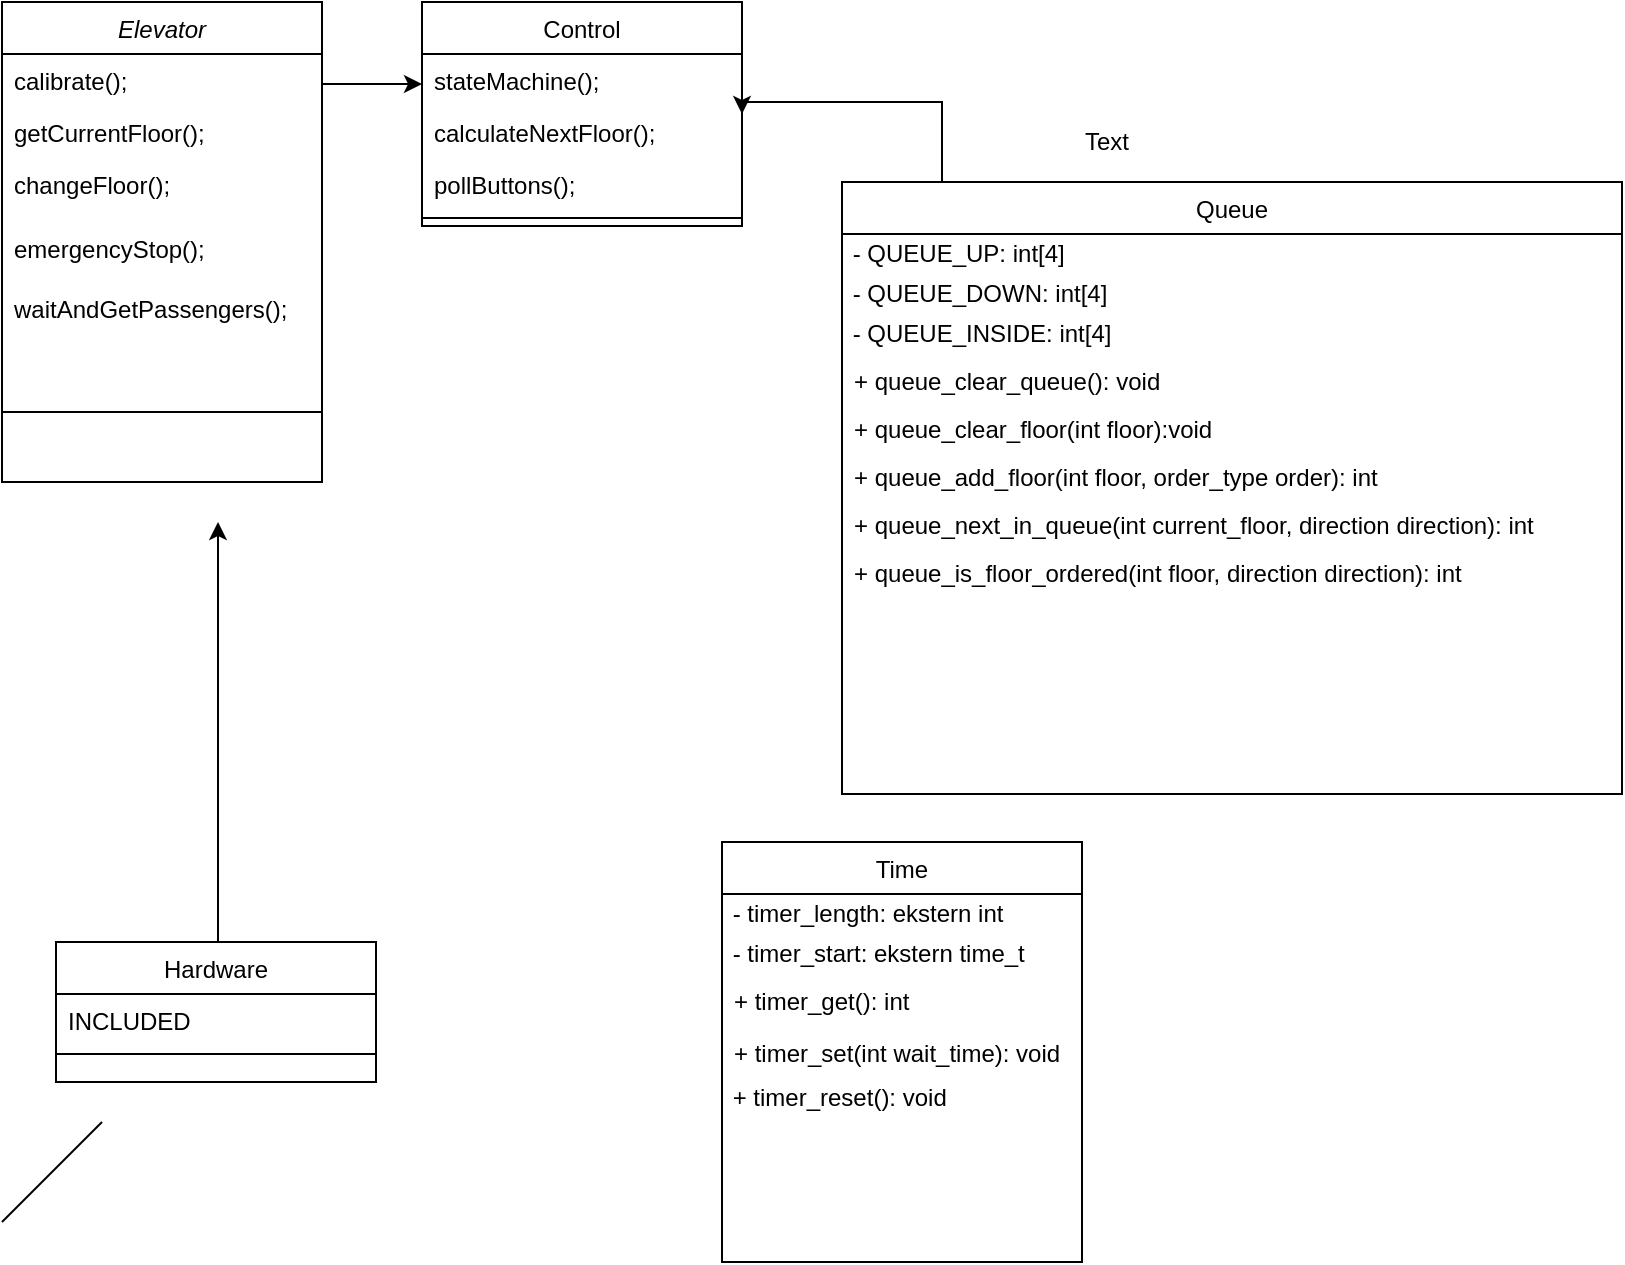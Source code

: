 <mxfile version="12.7.0" type="github"><diagram id="C5RBs43oDa-KdzZeNtuy" name="Page-1"><mxGraphModel dx="1357" dy="760" grid="1" gridSize="10" guides="1" tooltips="1" connect="1" arrows="1" fold="1" page="1" pageScale="1" pageWidth="827" pageHeight="1169" math="0" shadow="0"><root><mxCell id="WIyWlLk6GJQsqaUBKTNV-0"/><mxCell id="WIyWlLk6GJQsqaUBKTNV-1" parent="WIyWlLk6GJQsqaUBKTNV-0"/><mxCell id="zkfFHV4jXpPFQw0GAbJ--0" value="Elevator" style="swimlane;fontStyle=2;align=center;verticalAlign=top;childLayout=stackLayout;horizontal=1;startSize=26;horizontalStack=0;resizeParent=1;resizeLast=0;collapsible=1;marginBottom=0;rounded=0;shadow=0;strokeWidth=1;" parent="WIyWlLk6GJQsqaUBKTNV-1" vertex="1"><mxGeometry x="80" y="70" width="160" height="240" as="geometry"><mxRectangle x="230" y="140" width="160" height="26" as="alternateBounds"/></mxGeometry></mxCell><mxCell id="zkfFHV4jXpPFQw0GAbJ--1" value="calibrate();" style="text;align=left;verticalAlign=top;spacingLeft=4;spacingRight=4;overflow=hidden;rotatable=0;points=[[0,0.5],[1,0.5]];portConstraint=eastwest;" parent="zkfFHV4jXpPFQw0GAbJ--0" vertex="1"><mxGeometry y="26" width="160" height="26" as="geometry"/></mxCell><mxCell id="zkfFHV4jXpPFQw0GAbJ--2" value="getCurrentFloor();" style="text;align=left;verticalAlign=top;spacingLeft=4;spacingRight=4;overflow=hidden;rotatable=0;points=[[0,0.5],[1,0.5]];portConstraint=eastwest;rounded=0;shadow=0;html=0;" parent="zkfFHV4jXpPFQw0GAbJ--0" vertex="1"><mxGeometry y="52" width="160" height="26" as="geometry"/></mxCell><mxCell id="zkfFHV4jXpPFQw0GAbJ--3" value="changeFloor();" style="text;align=left;verticalAlign=top;spacingLeft=4;spacingRight=4;overflow=hidden;rotatable=0;points=[[0,0.5],[1,0.5]];portConstraint=eastwest;rounded=0;shadow=0;html=0;" parent="zkfFHV4jXpPFQw0GAbJ--0" vertex="1"><mxGeometry y="78" width="160" height="32" as="geometry"/></mxCell><mxCell id="SjGtisDeW7N0G9WsE-o0-8" value="emergencyStop();" style="text;align=left;verticalAlign=top;spacingLeft=4;spacingRight=4;overflow=hidden;rotatable=0;points=[[0,0.5],[1,0.5]];portConstraint=eastwest;rounded=0;shadow=0;html=0;" parent="zkfFHV4jXpPFQw0GAbJ--0" vertex="1"><mxGeometry y="110" width="160" height="30" as="geometry"/></mxCell><mxCell id="SjGtisDeW7N0G9WsE-o0-17" value="waitAndGetPassengers();" style="text;align=left;verticalAlign=top;spacingLeft=4;spacingRight=4;overflow=hidden;rotatable=0;points=[[0,0.5],[1,0.5]];portConstraint=eastwest;rounded=0;shadow=0;html=0;" parent="zkfFHV4jXpPFQw0GAbJ--0" vertex="1"><mxGeometry y="140" width="160" height="30" as="geometry"/></mxCell><mxCell id="zkfFHV4jXpPFQw0GAbJ--4" value="" style="line;html=1;strokeWidth=1;align=left;verticalAlign=middle;spacingTop=-1;spacingLeft=3;spacingRight=3;rotatable=0;labelPosition=right;points=[];portConstraint=eastwest;" parent="zkfFHV4jXpPFQw0GAbJ--0" vertex="1"><mxGeometry y="170" width="160" height="70" as="geometry"/></mxCell><mxCell id="zkfFHV4jXpPFQw0GAbJ--6" value="Time" style="swimlane;fontStyle=0;align=center;verticalAlign=top;childLayout=stackLayout;horizontal=1;startSize=26;horizontalStack=0;resizeParent=1;resizeLast=0;collapsible=1;marginBottom=0;rounded=0;shadow=0;strokeWidth=1;" parent="WIyWlLk6GJQsqaUBKTNV-1" vertex="1"><mxGeometry x="440" y="490" width="180" height="210" as="geometry"><mxRectangle x="130" y="380" width="160" height="26" as="alternateBounds"/></mxGeometry></mxCell><mxCell id="g6ttQI-eqe0pM0SI4gt3-10" value="&amp;nbsp;- timer_length: ekstern int" style="text;html=1;align=left;verticalAlign=middle;resizable=0;points=[];autosize=1;" vertex="1" parent="zkfFHV4jXpPFQw0GAbJ--6"><mxGeometry y="26" width="180" height="20" as="geometry"/></mxCell><mxCell id="g6ttQI-eqe0pM0SI4gt3-11" value="&amp;nbsp;- timer_start: ekstern time_t" style="text;html=1;align=left;verticalAlign=middle;resizable=0;points=[];autosize=1;" vertex="1" parent="zkfFHV4jXpPFQw0GAbJ--6"><mxGeometry y="46" width="180" height="20" as="geometry"/></mxCell><mxCell id="zkfFHV4jXpPFQw0GAbJ--7" value="+ timer_get(): int" style="text;align=left;verticalAlign=top;spacingLeft=4;spacingRight=4;overflow=hidden;rotatable=0;points=[[0,0.5],[1,0.5]];portConstraint=eastwest;" parent="zkfFHV4jXpPFQw0GAbJ--6" vertex="1"><mxGeometry y="66" width="180" height="26" as="geometry"/></mxCell><mxCell id="zkfFHV4jXpPFQw0GAbJ--8" value="+ timer_set(int wait_time): void&#10;" style="text;align=left;verticalAlign=top;spacingLeft=4;spacingRight=4;overflow=hidden;rotatable=0;points=[[0,0.5],[1,0.5]];portConstraint=eastwest;rounded=0;shadow=0;html=0;" parent="zkfFHV4jXpPFQw0GAbJ--6" vertex="1"><mxGeometry y="92" width="180" height="26" as="geometry"/></mxCell><mxCell id="g6ttQI-eqe0pM0SI4gt3-12" value="&amp;nbsp;+ timer_reset(): void" style="text;html=1;align=left;verticalAlign=middle;resizable=0;points=[];autosize=1;" vertex="1" parent="zkfFHV4jXpPFQw0GAbJ--6"><mxGeometry y="118" width="180" height="20" as="geometry"/></mxCell><mxCell id="SjGtisDeW7N0G9WsE-o0-10" style="edgeStyle=orthogonalEdgeStyle;rounded=0;orthogonalLoop=1;jettySize=auto;html=1;" parent="WIyWlLk6GJQsqaUBKTNV-1" edge="1"><mxGeometry relative="1" as="geometry"><mxPoint x="188" y="330" as="targetPoint"/><mxPoint x="188" y="540" as="sourcePoint"/></mxGeometry></mxCell><mxCell id="zkfFHV4jXpPFQw0GAbJ--13" value="Hardware" style="swimlane;fontStyle=0;align=center;verticalAlign=top;childLayout=stackLayout;horizontal=1;startSize=26;horizontalStack=0;resizeParent=1;resizeLast=0;collapsible=1;marginBottom=0;rounded=0;shadow=0;strokeWidth=1;" parent="WIyWlLk6GJQsqaUBKTNV-1" vertex="1"><mxGeometry x="107" y="540" width="160" height="70" as="geometry"><mxRectangle x="340" y="380" width="170" height="26" as="alternateBounds"/></mxGeometry></mxCell><mxCell id="zkfFHV4jXpPFQw0GAbJ--14" value="INCLUDED" style="text;align=left;verticalAlign=top;spacingLeft=4;spacingRight=4;overflow=hidden;rotatable=0;points=[[0,0.5],[1,0.5]];portConstraint=eastwest;" parent="zkfFHV4jXpPFQw0GAbJ--13" vertex="1"><mxGeometry y="26" width="160" height="26" as="geometry"/></mxCell><mxCell id="zkfFHV4jXpPFQw0GAbJ--15" value="" style="line;html=1;strokeWidth=1;align=left;verticalAlign=middle;spacingTop=-1;spacingLeft=3;spacingRight=3;rotatable=0;labelPosition=right;points=[];portConstraint=eastwest;" parent="zkfFHV4jXpPFQw0GAbJ--13" vertex="1"><mxGeometry y="52" width="160" height="8" as="geometry"/></mxCell><mxCell id="zkfFHV4jXpPFQw0GAbJ--17" value="Control" style="swimlane;fontStyle=0;align=center;verticalAlign=top;childLayout=stackLayout;horizontal=1;startSize=26;horizontalStack=0;resizeParent=1;resizeLast=0;collapsible=1;marginBottom=0;rounded=0;shadow=0;strokeWidth=1;" parent="WIyWlLk6GJQsqaUBKTNV-1" vertex="1"><mxGeometry x="290" y="70" width="160" height="112" as="geometry"><mxRectangle x="550" y="140" width="160" height="26" as="alternateBounds"/></mxGeometry></mxCell><mxCell id="zkfFHV4jXpPFQw0GAbJ--18" value="stateMachine();" style="text;align=left;verticalAlign=top;spacingLeft=4;spacingRight=4;overflow=hidden;rotatable=0;points=[[0,0.5],[1,0.5]];portConstraint=eastwest;" parent="zkfFHV4jXpPFQw0GAbJ--17" vertex="1"><mxGeometry y="26" width="160" height="26" as="geometry"/></mxCell><mxCell id="zkfFHV4jXpPFQw0GAbJ--19" value="calculateNextFloor();" style="text;align=left;verticalAlign=top;spacingLeft=4;spacingRight=4;overflow=hidden;rotatable=0;points=[[0,0.5],[1,0.5]];portConstraint=eastwest;rounded=0;shadow=0;html=0;" parent="zkfFHV4jXpPFQw0GAbJ--17" vertex="1"><mxGeometry y="52" width="160" height="26" as="geometry"/></mxCell><mxCell id="SjGtisDeW7N0G9WsE-o0-14" value="pollButtons();" style="text;align=left;verticalAlign=top;spacingLeft=4;spacingRight=4;overflow=hidden;rotatable=0;points=[[0,0.5],[1,0.5]];portConstraint=eastwest;rounded=0;shadow=0;html=0;" parent="zkfFHV4jXpPFQw0GAbJ--17" vertex="1"><mxGeometry y="78" width="160" height="26" as="geometry"/></mxCell><mxCell id="zkfFHV4jXpPFQw0GAbJ--23" value="" style="line;html=1;strokeWidth=1;align=left;verticalAlign=middle;spacingTop=-1;spacingLeft=3;spacingRight=3;rotatable=0;labelPosition=right;points=[];portConstraint=eastwest;" parent="zkfFHV4jXpPFQw0GAbJ--17" vertex="1"><mxGeometry y="104" width="160" height="8" as="geometry"/></mxCell><mxCell id="SjGtisDeW7N0G9WsE-o0-12" style="edgeStyle=orthogonalEdgeStyle;rounded=0;orthogonalLoop=1;jettySize=auto;html=1;entryX=1;entryY=0.5;entryDx=0;entryDy=0;" parent="WIyWlLk6GJQsqaUBKTNV-1" source="SjGtisDeW7N0G9WsE-o0-0" target="zkfFHV4jXpPFQw0GAbJ--17" edge="1"><mxGeometry relative="1" as="geometry"><Array as="points"><mxPoint x="550" y="120"/></Array></mxGeometry></mxCell><mxCell id="SjGtisDeW7N0G9WsE-o0-0" value="Queue" style="swimlane;fontStyle=0;align=center;verticalAlign=top;childLayout=stackLayout;horizontal=1;startSize=26;horizontalStack=0;resizeParent=1;resizeLast=0;collapsible=1;marginBottom=0;rounded=0;shadow=0;strokeWidth=1;" parent="WIyWlLk6GJQsqaUBKTNV-1" vertex="1"><mxGeometry x="500" y="160" width="390" height="306" as="geometry"><mxRectangle x="340" y="380" width="170" height="26" as="alternateBounds"/></mxGeometry></mxCell><mxCell id="g6ttQI-eqe0pM0SI4gt3-0" value="&amp;nbsp;- QUEUE_UP: int[4]" style="text;html=1;align=left;verticalAlign=middle;resizable=0;points=[];autosize=1;" vertex="1" parent="SjGtisDeW7N0G9WsE-o0-0"><mxGeometry y="26" width="390" height="20" as="geometry"/></mxCell><mxCell id="g6ttQI-eqe0pM0SI4gt3-5" value="&amp;nbsp;- QUEUE_DOWN: int[4]" style="text;html=1;align=left;verticalAlign=middle;resizable=0;points=[];autosize=1;" vertex="1" parent="SjGtisDeW7N0G9WsE-o0-0"><mxGeometry y="46" width="390" height="20" as="geometry"/></mxCell><mxCell id="g6ttQI-eqe0pM0SI4gt3-6" value="&amp;nbsp;- QUEUE_INSIDE: int[4]" style="text;html=1;align=left;verticalAlign=middle;resizable=0;points=[];autosize=1;" vertex="1" parent="SjGtisDeW7N0G9WsE-o0-0"><mxGeometry y="66" width="390" height="20" as="geometry"/></mxCell><mxCell id="SjGtisDeW7N0G9WsE-o0-1" value="+ queue_clear_queue(): void" style="text;align=left;verticalAlign=top;spacingLeft=4;spacingRight=4;overflow=hidden;rotatable=0;points=[[0,0.5],[1,0.5]];portConstraint=eastwest;" parent="SjGtisDeW7N0G9WsE-o0-0" vertex="1"><mxGeometry y="86" width="390" height="24" as="geometry"/></mxCell><mxCell id="SjGtisDeW7N0G9WsE-o0-19" value="+ queue_clear_floor(int floor):void" style="text;align=left;verticalAlign=top;spacingLeft=4;spacingRight=4;overflow=hidden;rotatable=0;points=[[0,0.5],[1,0.5]];portConstraint=eastwest;" parent="SjGtisDeW7N0G9WsE-o0-0" vertex="1"><mxGeometry y="110" width="390" height="24" as="geometry"/></mxCell><mxCell id="SjGtisDeW7N0G9WsE-o0-20" value="+ queue_add_floor(int floor, order_type order): int" style="text;align=left;verticalAlign=top;spacingLeft=4;spacingRight=4;overflow=hidden;rotatable=0;points=[[0,0.5],[1,0.5]];portConstraint=eastwest;" parent="SjGtisDeW7N0G9WsE-o0-0" vertex="1"><mxGeometry y="134" width="390" height="24" as="geometry"/></mxCell><mxCell id="SjGtisDeW7N0G9WsE-o0-21" value="+ queue_next_in_queue(int current_floor, direction direction): int" style="text;align=left;verticalAlign=top;spacingLeft=4;spacingRight=4;overflow=hidden;rotatable=0;points=[[0,0.5],[1,0.5]];portConstraint=eastwest;" parent="SjGtisDeW7N0G9WsE-o0-0" vertex="1"><mxGeometry y="158" width="390" height="24" as="geometry"/></mxCell><mxCell id="SjGtisDeW7N0G9WsE-o0-22" value="+ queue_is_floor_ordered(int floor, direction direction): int" style="text;align=left;verticalAlign=top;spacingLeft=4;spacingRight=4;overflow=hidden;rotatable=0;points=[[0,0.5],[1,0.5]];portConstraint=eastwest;" parent="SjGtisDeW7N0G9WsE-o0-0" vertex="1"><mxGeometry y="182" width="390" height="24" as="geometry"/></mxCell><mxCell id="SjGtisDeW7N0G9WsE-o0-13" style="edgeStyle=orthogonalEdgeStyle;rounded=0;orthogonalLoop=1;jettySize=auto;html=1;entryX=0;entryY=0.5;entryDx=0;entryDy=0;" parent="WIyWlLk6GJQsqaUBKTNV-1" edge="1"><mxGeometry relative="1" as="geometry"><mxPoint x="240" y="111" as="sourcePoint"/><mxPoint x="290" y="111" as="targetPoint"/></mxGeometry></mxCell><mxCell id="g6ttQI-eqe0pM0SI4gt3-7" value="" style="endArrow=none;html=1;" edge="1" parent="WIyWlLk6GJQsqaUBKTNV-1"><mxGeometry width="50" height="50" relative="1" as="geometry"><mxPoint x="80" y="680" as="sourcePoint"/><mxPoint x="130" y="630" as="targetPoint"/></mxGeometry></mxCell><mxCell id="g6ttQI-eqe0pM0SI4gt3-9" value="Text" style="text;html=1;align=center;verticalAlign=middle;resizable=0;points=[];autosize=1;" vertex="1" parent="WIyWlLk6GJQsqaUBKTNV-1"><mxGeometry x="612" y="130" width="40" height="20" as="geometry"/></mxCell></root></mxGraphModel></diagram></mxfile>
